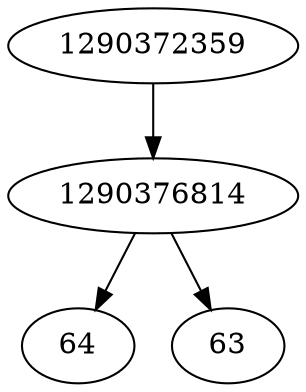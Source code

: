 strict digraph  {
64;
1290372359;
1290376814;
63;
1290372359 -> 1290376814;
1290376814 -> 64;
1290376814 -> 63;
}
